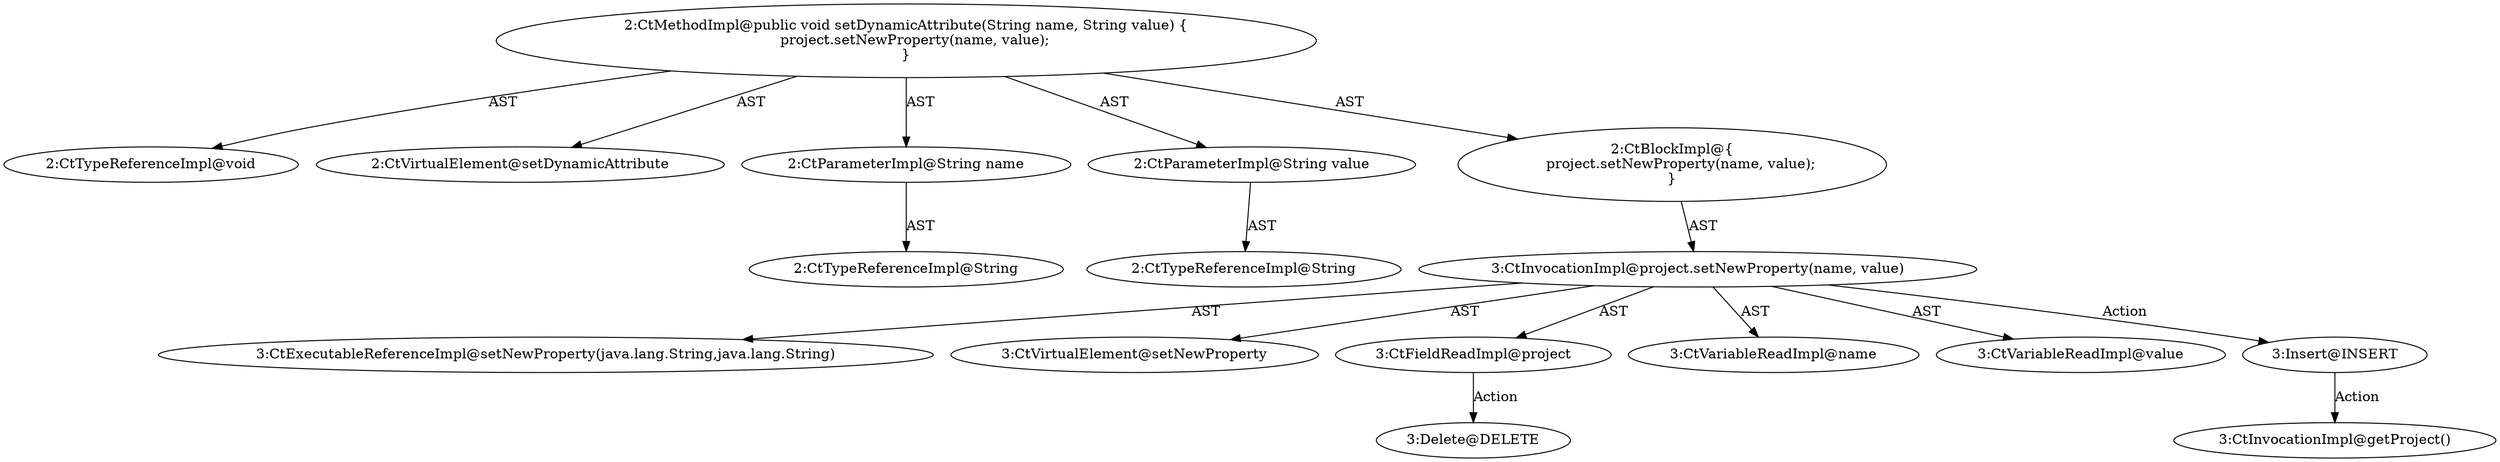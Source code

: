 digraph "setDynamicAttribute#?,String,String" {
0 [label="2:CtTypeReferenceImpl@void" shape=ellipse]
1 [label="2:CtVirtualElement@setDynamicAttribute" shape=ellipse]
2 [label="2:CtParameterImpl@String name" shape=ellipse]
3 [label="2:CtTypeReferenceImpl@String" shape=ellipse]
4 [label="2:CtParameterImpl@String value" shape=ellipse]
5 [label="2:CtTypeReferenceImpl@String" shape=ellipse]
6 [label="3:CtExecutableReferenceImpl@setNewProperty(java.lang.String,java.lang.String)" shape=ellipse]
7 [label="3:CtVirtualElement@setNewProperty" shape=ellipse]
8 [label="3:CtFieldReadImpl@project" shape=ellipse]
9 [label="3:CtVariableReadImpl@name" shape=ellipse]
10 [label="3:CtVariableReadImpl@value" shape=ellipse]
11 [label="3:CtInvocationImpl@project.setNewProperty(name, value)" shape=ellipse]
12 [label="2:CtBlockImpl@\{
    project.setNewProperty(name, value);
\}" shape=ellipse]
13 [label="2:CtMethodImpl@public void setDynamicAttribute(String name, String value) \{
    project.setNewProperty(name, value);
\}" shape=ellipse]
14 [label="3:Delete@DELETE" shape=ellipse]
15 [label="3:Insert@INSERT" shape=ellipse]
16 [label="3:CtInvocationImpl@getProject()" shape=ellipse]
2 -> 3 [label="AST"];
4 -> 5 [label="AST"];
8 -> 14 [label="Action"];
11 -> 7 [label="AST"];
11 -> 8 [label="AST"];
11 -> 6 [label="AST"];
11 -> 9 [label="AST"];
11 -> 10 [label="AST"];
11 -> 15 [label="Action"];
12 -> 11 [label="AST"];
13 -> 1 [label="AST"];
13 -> 0 [label="AST"];
13 -> 2 [label="AST"];
13 -> 4 [label="AST"];
13 -> 12 [label="AST"];
15 -> 16 [label="Action"];
}